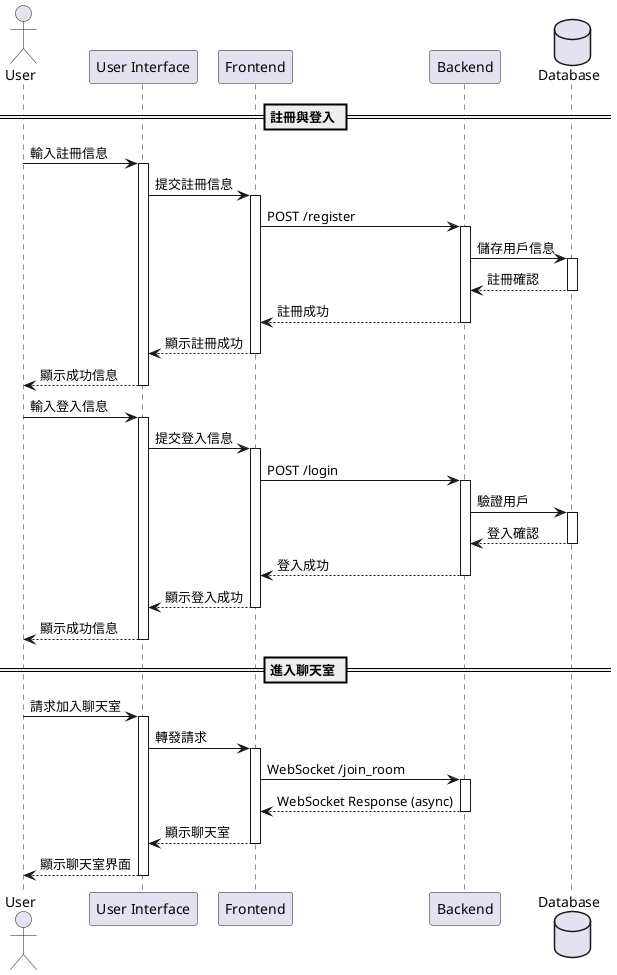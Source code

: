 @startuml sequenceDiagram
actor User

' 定義參與者
participant "User Interface" as UI
participant "Frontend" as FE
participant "Backend" as BE
database "Database" as DB

' 階段一：註冊與登入
== 註冊與登入 ==

User -> UI: 輸入註冊信息
activate UI
UI -> FE: 提交註冊信息
activate FE
FE -> BE: POST /register
activate BE
BE -> DB: 儲存用戶信息
activate DB
DB --> BE: 註冊確認
deactivate DB
BE --> FE: 註冊成功
deactivate BE
FE --> UI: 顯示註冊成功
deactivate FE
UI --> User: 顯示成功信息
deactivate UI

User -> UI: 輸入登入信息
activate UI
UI -> FE: 提交登入信息
activate FE
FE -> BE: POST /login
activate BE
BE -> DB: 驗證用戶
activate DB
DB --> BE: 登入確認
deactivate DB
BE --> FE: 登入成功
deactivate BE
FE --> UI: 顯示登入成功
deactivate FE
UI --> User: 顯示成功信息
deactivate UI

' 階段二：進入聊天室
== 進入聊天室 ==

User -> UI: 請求加入聊天室
activate UI
UI -> FE: 轉發請求
activate FE
FE -> BE: WebSocket /join_room
activate BE
BE --> FE: WebSocket Response (async)
deactivate BE
FE --> UI: 顯示聊天室
deactivate FE
UI --> User: 顯示聊天室界面
deactivate UI

@enduml
